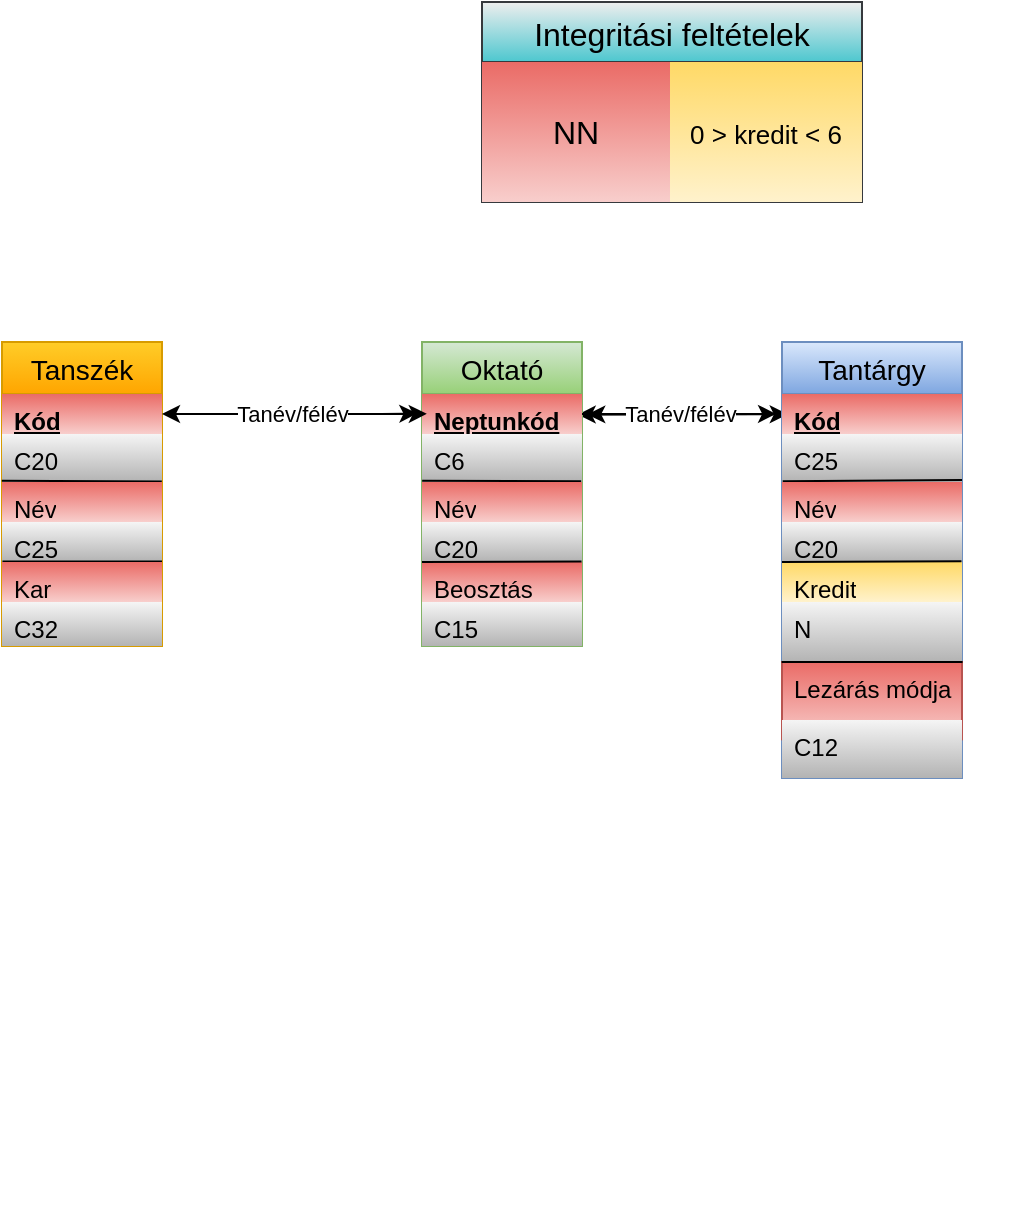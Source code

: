 <mxfile version="26.1.1">
  <diagram id="ORyovXKRxXFvrW5-OJGk" name="4b">
    <mxGraphModel dx="1054" dy="884" grid="1" gridSize="10" guides="1" tooltips="1" connect="1" arrows="1" fold="1" page="1" pageScale="1" pageWidth="1169" pageHeight="827" math="0" shadow="0">
      <root>
        <mxCell id="0" />
        <mxCell id="1" parent="0" />
        <mxCell id="00A9HU5iQKGYs6TagwXu-2" value="" style="endArrow=classic;html=1;rounded=0;exitX=0;exitY=0.5;exitDx=0;exitDy=0;entryX=1.033;entryY=0.51;entryDx=0;entryDy=0;entryPerimeter=0;" parent="1" source="5CCXZrM_Q9LhJRwF_CGn-77" target="5CCXZrM_Q9LhJRwF_CGn-68" edge="1">
          <mxGeometry width="50" height="50" relative="1" as="geometry">
            <mxPoint x="540" y="400" as="sourcePoint" />
            <mxPoint x="570" y="280" as="targetPoint" />
          </mxGeometry>
        </mxCell>
        <mxCell id="00A9HU5iQKGYs6TagwXu-1" value="" style="endArrow=classic;startArrow=classic;html=1;rounded=0;entryX=0.032;entryY=0.508;entryDx=0;entryDy=0;entryPerimeter=0;exitX=0.973;exitY=0.515;exitDx=0;exitDy=0;exitPerimeter=0;" parent="1" source="5CCXZrM_Q9LhJRwF_CGn-68" target="5CCXZrM_Q9LhJRwF_CGn-77" edge="1">
          <mxGeometry width="50" height="50" relative="1" as="geometry">
            <mxPoint x="560" y="430" as="sourcePoint" />
            <mxPoint x="670" y="276" as="targetPoint" />
          </mxGeometry>
        </mxCell>
        <mxCell id="5CCXZrM_Q9LhJRwF_CGn-50" value="Tanszék" style="swimlane;fontStyle=0;childLayout=stackLayout;horizontal=1;startSize=26;horizontalStack=0;resizeParent=1;resizeParentMax=0;resizeLast=0;collapsible=1;marginBottom=0;align=center;fontSize=14;fillColor=#ffcd28;strokeColor=#d79b00;gradientColor=#ffa500;" parent="1" vertex="1">
          <mxGeometry x="270" y="240" width="80" height="152" as="geometry" />
        </mxCell>
        <mxCell id="5CCXZrM_Q9LhJRwF_CGn-51" value="&lt;u&gt;Kód&lt;/u&gt;" style="text;strokeColor=none;fillColor=#f8cecc;spacingLeft=4;spacingRight=4;overflow=hidden;rotatable=0;points=[[0,0.5],[1,0.5]];portConstraint=eastwest;fontSize=12;whiteSpace=wrap;html=1;strokeWidth=1;fontStyle=1;gradientColor=#ea6b66;gradientDirection=north;" parent="5CCXZrM_Q9LhJRwF_CGn-50" vertex="1">
          <mxGeometry y="26" width="80" height="20" as="geometry" />
        </mxCell>
        <mxCell id="5CCXZrM_Q9LhJRwF_CGn-57" value="C20" style="text;strokeColor=none;fillColor=#f5f5f5;spacingLeft=4;spacingRight=4;overflow=hidden;rotatable=0;points=[[0,0.5],[1,0.5]];portConstraint=eastwest;fontSize=12;whiteSpace=wrap;html=1;perimeterSpacing=0;gradientColor=#b3b3b3;" parent="5CCXZrM_Q9LhJRwF_CGn-50" vertex="1">
          <mxGeometry y="46" width="80" height="24" as="geometry" />
        </mxCell>
        <mxCell id="5CCXZrM_Q9LhJRwF_CGn-59" value="" style="endArrow=none;html=1;rounded=0;entryX=0.999;entryY=-0.014;entryDx=0;entryDy=0;entryPerimeter=0;exitX=-0.001;exitY=-0.029;exitDx=0;exitDy=0;exitPerimeter=0;" parent="5CCXZrM_Q9LhJRwF_CGn-50" source="5CCXZrM_Q9LhJRwF_CGn-52" target="5CCXZrM_Q9LhJRwF_CGn-52" edge="1">
          <mxGeometry relative="1" as="geometry">
            <mxPoint x="-1" y="70" as="sourcePoint" />
            <mxPoint x="80" y="70" as="targetPoint" />
          </mxGeometry>
        </mxCell>
        <mxCell id="5CCXZrM_Q9LhJRwF_CGn-52" value="Név" style="text;strokeColor=none;fillColor=#f8cecc;spacingLeft=4;spacingRight=4;overflow=hidden;rotatable=0;points=[[0,0.5],[1,0.5]];portConstraint=eastwest;fontSize=12;whiteSpace=wrap;html=1;gradientColor=#ea6b66;gradientDirection=north;" parent="5CCXZrM_Q9LhJRwF_CGn-50" vertex="1">
          <mxGeometry y="70" width="80" height="20" as="geometry" />
        </mxCell>
        <mxCell id="5CCXZrM_Q9LhJRwF_CGn-53" value="C25" style="text;strokeColor=none;fillColor=#f5f5f5;spacingLeft=4;spacingRight=4;overflow=hidden;rotatable=0;points=[[0,0.5],[1,0.5]];portConstraint=eastwest;fontSize=12;whiteSpace=wrap;html=1;gradientColor=#b3b3b3;" parent="5CCXZrM_Q9LhJRwF_CGn-50" vertex="1">
          <mxGeometry y="90" width="80" height="20" as="geometry" />
        </mxCell>
        <mxCell id="5CCXZrM_Q9LhJRwF_CGn-65" value="" style="endArrow=none;html=1;rounded=0;exitX=0.003;exitY=-0.014;exitDx=0;exitDy=0;exitPerimeter=0;entryX=1;entryY=-0.014;entryDx=0;entryDy=0;entryPerimeter=0;" parent="5CCXZrM_Q9LhJRwF_CGn-50" source="5CCXZrM_Q9LhJRwF_CGn-58" target="5CCXZrM_Q9LhJRwF_CGn-58" edge="1">
          <mxGeometry relative="1" as="geometry">
            <mxPoint x="0.8" y="110.5" as="sourcePoint" />
            <mxPoint x="80.0" y="110" as="targetPoint" />
          </mxGeometry>
        </mxCell>
        <mxCell id="5CCXZrM_Q9LhJRwF_CGn-58" value="Kar" style="text;strokeColor=none;fillColor=#f8cecc;spacingLeft=4;spacingRight=4;overflow=hidden;rotatable=0;points=[[0,0.5],[1,0.5]];portConstraint=eastwest;fontSize=12;whiteSpace=wrap;html=1;gradientColor=#ea6b66;gradientDirection=north;" parent="5CCXZrM_Q9LhJRwF_CGn-50" vertex="1">
          <mxGeometry y="110" width="80" height="20" as="geometry" />
        </mxCell>
        <mxCell id="5CCXZrM_Q9LhJRwF_CGn-64" value="C32" style="text;strokeColor=none;fillColor=#f5f5f5;spacingLeft=4;spacingRight=4;overflow=hidden;rotatable=0;points=[[0,0.5],[1,0.5]];portConstraint=eastwest;fontSize=12;whiteSpace=wrap;html=1;gradientColor=#b3b3b3;" parent="5CCXZrM_Q9LhJRwF_CGn-50" vertex="1">
          <mxGeometry y="130" width="80" height="22" as="geometry" />
        </mxCell>
        <mxCell id="5CCXZrM_Q9LhJRwF_CGn-67" value="Oktató" style="swimlane;fontStyle=0;childLayout=stackLayout;horizontal=1;startSize=26;horizontalStack=0;resizeParent=1;resizeParentMax=0;resizeLast=0;collapsible=1;marginBottom=0;align=center;fontSize=14;fillColor=#d5e8d4;strokeColor=#82b366;gradientColor=#97d077;" parent="1" vertex="1">
          <mxGeometry x="480" y="240" width="80" height="152" as="geometry" />
        </mxCell>
        <mxCell id="5CCXZrM_Q9LhJRwF_CGn-68" value="&lt;u&gt;Neptunkód&lt;/u&gt;" style="text;strokeColor=none;fillColor=#f8cecc;spacingLeft=4;spacingRight=4;overflow=hidden;rotatable=0;points=[[0,0.5],[1,0.5]];portConstraint=eastwest;fontSize=12;whiteSpace=wrap;html=1;strokeWidth=1;fontStyle=1;gradientColor=#ea6b66;gradientDirection=north;" parent="5CCXZrM_Q9LhJRwF_CGn-67" vertex="1">
          <mxGeometry y="26" width="80" height="20" as="geometry" />
        </mxCell>
        <mxCell id="5CCXZrM_Q9LhJRwF_CGn-69" value="C6" style="text;strokeColor=none;fillColor=#f5f5f5;spacingLeft=4;spacingRight=4;overflow=hidden;rotatable=0;points=[[0,0.5],[1,0.5]];portConstraint=eastwest;fontSize=12;whiteSpace=wrap;html=1;perimeterSpacing=0;gradientColor=#b3b3b3;" parent="5CCXZrM_Q9LhJRwF_CGn-67" vertex="1">
          <mxGeometry y="46" width="80" height="24" as="geometry" />
        </mxCell>
        <mxCell id="5CCXZrM_Q9LhJRwF_CGn-70" value="" style="endArrow=none;html=1;rounded=0;entryX=0.995;entryY=0.984;entryDx=0;entryDy=0;entryPerimeter=0;exitX=0.001;exitY=-0.029;exitDx=0;exitDy=0;exitPerimeter=0;" parent="5CCXZrM_Q9LhJRwF_CGn-67" source="5CCXZrM_Q9LhJRwF_CGn-71" target="5CCXZrM_Q9LhJRwF_CGn-69" edge="1">
          <mxGeometry relative="1" as="geometry">
            <mxPoint y="70" as="sourcePoint" />
            <mxPoint x="80" y="69" as="targetPoint" />
          </mxGeometry>
        </mxCell>
        <mxCell id="5CCXZrM_Q9LhJRwF_CGn-71" value="Név" style="text;strokeColor=none;fillColor=#f8cecc;spacingLeft=4;spacingRight=4;overflow=hidden;rotatable=0;points=[[0,0.5],[1,0.5]];portConstraint=eastwest;fontSize=12;whiteSpace=wrap;html=1;gradientColor=#ea6b66;gradientDirection=north;" parent="5CCXZrM_Q9LhJRwF_CGn-67" vertex="1">
          <mxGeometry y="70" width="80" height="20" as="geometry" />
        </mxCell>
        <mxCell id="5CCXZrM_Q9LhJRwF_CGn-72" value="C20" style="text;strokeColor=none;fillColor=#f5f5f5;spacingLeft=4;spacingRight=4;overflow=hidden;rotatable=0;points=[[0,0.5],[1,0.5]];portConstraint=eastwest;fontSize=12;whiteSpace=wrap;html=1;gradientColor=#b3b3b3;" parent="5CCXZrM_Q9LhJRwF_CGn-67" vertex="1">
          <mxGeometry y="90" width="80" height="20" as="geometry" />
        </mxCell>
        <mxCell id="5CCXZrM_Q9LhJRwF_CGn-73" value="Beosztás" style="text;strokeColor=none;fillColor=#f8cecc;spacingLeft=4;spacingRight=4;overflow=hidden;rotatable=0;points=[[0,0.5],[1,0.5]];portConstraint=eastwest;fontSize=12;whiteSpace=wrap;html=1;gradientColor=#ea6b66;gradientDirection=north;" parent="5CCXZrM_Q9LhJRwF_CGn-67" vertex="1">
          <mxGeometry y="110" width="80" height="20" as="geometry" />
        </mxCell>
        <mxCell id="5CCXZrM_Q9LhJRwF_CGn-74" value="C15&lt;div&gt;&lt;br&gt;&lt;/div&gt;" style="text;strokeColor=none;fillColor=#f5f5f5;spacingLeft=4;spacingRight=4;overflow=hidden;rotatable=0;points=[[0,0.5],[1,0.5]];portConstraint=eastwest;fontSize=12;whiteSpace=wrap;html=1;gradientColor=#b3b3b3;" parent="5CCXZrM_Q9LhJRwF_CGn-67" vertex="1">
          <mxGeometry y="130" width="80" height="22" as="geometry" />
        </mxCell>
        <mxCell id="5CCXZrM_Q9LhJRwF_CGn-75" value="" style="endArrow=none;html=1;rounded=0;entryX=0.997;entryY=-0.014;entryDx=0;entryDy=0;entryPerimeter=0;" parent="5CCXZrM_Q9LhJRwF_CGn-67" target="5CCXZrM_Q9LhJRwF_CGn-73" edge="1">
          <mxGeometry relative="1" as="geometry">
            <mxPoint y="110" as="sourcePoint" />
            <mxPoint x="80" y="112" as="targetPoint" />
          </mxGeometry>
        </mxCell>
        <mxCell id="5CCXZrM_Q9LhJRwF_CGn-76" value="Tantárgy" style="swimlane;fontStyle=0;childLayout=stackLayout;horizontal=1;startSize=26;horizontalStack=0;resizeParent=1;resizeParentMax=0;resizeLast=0;collapsible=1;marginBottom=0;align=center;fontSize=14;fillColor=#dae8fc;strokeColor=#6c8ebf;gradientColor=#7ea6e0;" parent="1" vertex="1">
          <mxGeometry x="660" y="240" width="90" height="218" as="geometry" />
        </mxCell>
        <mxCell id="5CCXZrM_Q9LhJRwF_CGn-77" value="&lt;u&gt;Kód&lt;/u&gt;" style="text;strokeColor=none;fillColor=#f8cecc;spacingLeft=4;spacingRight=4;overflow=hidden;rotatable=0;points=[[0,0.5],[1,0.5]];portConstraint=eastwest;fontSize=12;whiteSpace=wrap;html=1;strokeWidth=1;fontStyle=1;gradientColor=#ea6b66;gradientDirection=north;" parent="5CCXZrM_Q9LhJRwF_CGn-76" vertex="1">
          <mxGeometry y="26" width="90" height="20" as="geometry" />
        </mxCell>
        <mxCell id="5CCXZrM_Q9LhJRwF_CGn-78" value="C25" style="text;strokeColor=none;fillColor=#f5f5f5;spacingLeft=4;spacingRight=4;overflow=hidden;rotatable=0;points=[[0,0.5],[1,0.5]];portConstraint=eastwest;fontSize=12;whiteSpace=wrap;html=1;perimeterSpacing=0;gradientColor=#b3b3b3;" parent="5CCXZrM_Q9LhJRwF_CGn-76" vertex="1">
          <mxGeometry y="46" width="90" height="24" as="geometry" />
        </mxCell>
        <mxCell id="5CCXZrM_Q9LhJRwF_CGn-79" value="" style="endArrow=none;html=1;rounded=0;exitX=0.004;exitY=-0.02;exitDx=0;exitDy=0;exitPerimeter=0;" parent="5CCXZrM_Q9LhJRwF_CGn-76" source="5CCXZrM_Q9LhJRwF_CGn-80" edge="1">
          <mxGeometry relative="1" as="geometry">
            <mxPoint x="-1" y="70" as="sourcePoint" />
            <mxPoint x="90" y="69" as="targetPoint" />
          </mxGeometry>
        </mxCell>
        <mxCell id="5CCXZrM_Q9LhJRwF_CGn-80" value="Név" style="text;strokeColor=none;fillColor=#f8cecc;spacingLeft=4;spacingRight=4;overflow=hidden;rotatable=0;points=[[0,0.5],[1,0.5]];portConstraint=eastwest;fontSize=12;whiteSpace=wrap;html=1;gradientColor=#ea6b66;gradientDirection=north;" parent="5CCXZrM_Q9LhJRwF_CGn-76" vertex="1">
          <mxGeometry y="70" width="90" height="20" as="geometry" />
        </mxCell>
        <mxCell id="5CCXZrM_Q9LhJRwF_CGn-81" value="C20&lt;div&gt;&lt;br&gt;&lt;/div&gt;" style="text;strokeColor=none;fillColor=#f5f5f5;spacingLeft=4;spacingRight=4;overflow=hidden;rotatable=0;points=[[0,0.5],[1,0.5]];portConstraint=eastwest;fontSize=12;whiteSpace=wrap;html=1;gradientColor=#b3b3b3;" parent="5CCXZrM_Q9LhJRwF_CGn-76" vertex="1">
          <mxGeometry y="90" width="90" height="20" as="geometry" />
        </mxCell>
        <mxCell id="5CCXZrM_Q9LhJRwF_CGn-82" value="Kredit" style="text;strokeColor=none;fillColor=#fff2cc;spacingLeft=4;spacingRight=4;overflow=hidden;rotatable=0;points=[[0,0.5],[1,0.5]];portConstraint=eastwest;fontSize=12;whiteSpace=wrap;html=1;gradientColor=#ffd966;gradientDirection=north;" parent="5CCXZrM_Q9LhJRwF_CGn-76" vertex="1">
          <mxGeometry y="110" width="90" height="20" as="geometry" />
        </mxCell>
        <mxCell id="5CCXZrM_Q9LhJRwF_CGn-83" value="N" style="text;spacingLeft=4;spacingRight=4;overflow=hidden;rotatable=0;points=[[0,0.5],[1,0.5]];portConstraint=eastwest;fontSize=12;whiteSpace=wrap;html=1;fillColor=#f5f5f5;strokeColor=none;gradientColor=#b3b3b3;" parent="5CCXZrM_Q9LhJRwF_CGn-76" vertex="1">
          <mxGeometry y="130" width="90" height="30" as="geometry" />
        </mxCell>
        <mxCell id="5CCXZrM_Q9LhJRwF_CGn-90" value="" style="group;fillColor=#f5f5f5;strokeColor=none;gradientColor=#b3b3b3;" parent="5CCXZrM_Q9LhJRwF_CGn-76" vertex="1" connectable="0">
          <mxGeometry y="160" width="90" height="58" as="geometry" />
        </mxCell>
        <mxCell id="5CCXZrM_Q9LhJRwF_CGn-86" value="Lezárás módja" style="text;strokeColor=#b85450;fillColor=#f8cecc;spacingLeft=4;spacingRight=4;overflow=hidden;rotatable=0;points=[[0,0.5],[1,0.5]];portConstraint=eastwest;fontSize=12;whiteSpace=wrap;html=1;gradientColor=#ea6b66;gradientDirection=north;" parent="5CCXZrM_Q9LhJRwF_CGn-90" vertex="1">
          <mxGeometry width="90" height="38.667" as="geometry" />
        </mxCell>
        <mxCell id="5CCXZrM_Q9LhJRwF_CGn-87" value="C12" style="text;strokeColor=none;fillColor=#f5f5f5;spacingLeft=4;spacingRight=4;overflow=hidden;rotatable=0;points=[[0,0.5],[1,0.5]];portConstraint=eastwest;fontSize=12;whiteSpace=wrap;html=1;gradientColor=#b3b3b3;" parent="5CCXZrM_Q9LhJRwF_CGn-90" vertex="1">
          <mxGeometry y="29" width="90" height="29" as="geometry" />
        </mxCell>
        <mxCell id="5CCXZrM_Q9LhJRwF_CGn-84" value="" style="endArrow=none;html=1;rounded=0;entryX=0.997;entryY=-0.02;entryDx=0;entryDy=0;entryPerimeter=0;" parent="5CCXZrM_Q9LhJRwF_CGn-76" target="5CCXZrM_Q9LhJRwF_CGn-82" edge="1">
          <mxGeometry relative="1" as="geometry">
            <mxPoint y="110" as="sourcePoint" />
            <mxPoint x="80" y="110" as="targetPoint" />
          </mxGeometry>
        </mxCell>
        <mxCell id="5CCXZrM_Q9LhJRwF_CGn-88" value="" style="endArrow=none;html=1;rounded=0;exitX=-0.002;exitY=1;exitDx=0;exitDy=0;exitPerimeter=0;entryX=1.003;entryY=0;entryDx=0;entryDy=0;entryPerimeter=0;" parent="5CCXZrM_Q9LhJRwF_CGn-76" source="5CCXZrM_Q9LhJRwF_CGn-83" target="5CCXZrM_Q9LhJRwF_CGn-86" edge="1">
          <mxGeometry relative="1" as="geometry">
            <mxPoint x="5" y="149.933" as="sourcePoint" />
            <mxPoint x="85" y="149.933" as="targetPoint" />
          </mxGeometry>
        </mxCell>
        <mxCell id="5CCXZrM_Q9LhJRwF_CGn-85" value="&lt;div&gt;&lt;br&gt;&lt;/div&gt;" style="text;strokeColor=none;fillColor=none;spacingLeft=4;spacingRight=4;overflow=hidden;rotatable=0;points=[[0,0.5],[1,0.5]];portConstraint=eastwest;fontSize=12;whiteSpace=wrap;html=1;" parent="1" vertex="1">
          <mxGeometry x="700" y="650" width="80" height="20" as="geometry" />
        </mxCell>
        <mxCell id="X3uB52Dyl0A9F3vno7jS-1" value="" style="endArrow=classic;html=1;rounded=0;entryX=1;entryY=0.5;entryDx=0;entryDy=0;exitX=0;exitY=0.5;exitDx=0;exitDy=0;" parent="1" source="5CCXZrM_Q9LhJRwF_CGn-68" target="5CCXZrM_Q9LhJRwF_CGn-51" edge="1">
          <mxGeometry relative="1" as="geometry">
            <mxPoint x="430" y="446" as="sourcePoint" />
            <mxPoint x="530" y="446" as="targetPoint" />
          </mxGeometry>
        </mxCell>
        <mxCell id="X3uB52Dyl0A9F3vno7jS-2" value="Tanév/félév" style="edgeLabel;resizable=0;html=1;;align=center;verticalAlign=middle;" parent="X3uB52Dyl0A9F3vno7jS-1" connectable="0" vertex="1">
          <mxGeometry relative="1" as="geometry" />
        </mxCell>
        <mxCell id="X3uB52Dyl0A9F3vno7jS-9" value="" style="endArrow=classic;html=1;rounded=0;exitX=1;exitY=0.5;exitDx=0;exitDy=0;entryX=-0.033;entryY=0.497;entryDx=0;entryDy=0;entryPerimeter=0;" parent="1" source="5CCXZrM_Q9LhJRwF_CGn-68" target="5CCXZrM_Q9LhJRwF_CGn-77" edge="1">
          <mxGeometry relative="1" as="geometry">
            <mxPoint x="440" y="456" as="sourcePoint" />
            <mxPoint x="670" y="310" as="targetPoint" />
          </mxGeometry>
        </mxCell>
        <mxCell id="X3uB52Dyl0A9F3vno7jS-10" value="Tanév/félév" style="edgeLabel;resizable=0;html=1;;align=center;verticalAlign=middle;" parent="X3uB52Dyl0A9F3vno7jS-9" connectable="0" vertex="1">
          <mxGeometry relative="1" as="geometry" />
        </mxCell>
        <mxCell id="rI609L1YRAF9POslOTDD-1" value="" style="endArrow=classic;html=1;rounded=0;entryX=-0.029;entryY=0.486;entryDx=0;entryDy=0;entryPerimeter=0;" parent="1" target="5CCXZrM_Q9LhJRwF_CGn-68" edge="1">
          <mxGeometry width="50" height="50" relative="1" as="geometry">
            <mxPoint x="460" y="276" as="sourcePoint" />
            <mxPoint x="500" y="350" as="targetPoint" />
          </mxGeometry>
        </mxCell>
        <mxCell id="rI609L1YRAF9POslOTDD-2" value="" style="endArrow=classic;html=1;rounded=0;entryX=0.03;entryY=0.496;entryDx=0;entryDy=0;entryPerimeter=0;" parent="1" target="5CCXZrM_Q9LhJRwF_CGn-68" edge="1">
          <mxGeometry width="50" height="50" relative="1" as="geometry">
            <mxPoint x="460" y="276" as="sourcePoint" />
            <mxPoint x="500" y="350" as="targetPoint" />
          </mxGeometry>
        </mxCell>
        <mxCell id="GV9-aNYt4O0HFyw1Gfee-2" value="Integritási feltételek" style="shape=table;startSize=30;container=1;collapsible=0;childLayout=tableLayout;fontSize=16;fillColor=#eeeeee;strokeColor=#36393d;gradientColor=#4DC7CF;swimlaneFillColor=none;" parent="1" vertex="1">
          <mxGeometry x="510" y="70" width="190" height="100" as="geometry" />
        </mxCell>
        <mxCell id="GV9-aNYt4O0HFyw1Gfee-3" value="" style="shape=tableRow;horizontal=0;startSize=0;swimlaneHead=0;swimlaneBody=0;strokeColor=inherit;top=0;left=0;bottom=0;right=0;collapsible=0;dropTarget=0;fillColor=none;points=[[0,0.5],[1,0.5]];portConstraint=eastwest;fontSize=16;" parent="GV9-aNYt4O0HFyw1Gfee-2" vertex="1">
          <mxGeometry y="30" width="190" height="70" as="geometry" />
        </mxCell>
        <mxCell id="GV9-aNYt4O0HFyw1Gfee-4" value="NN" style="shape=partialRectangle;html=1;whiteSpace=wrap;connectable=0;strokeColor=#b85450;overflow=hidden;fillColor=#f8cecc;top=0;left=0;bottom=0;right=0;pointerEvents=1;fontSize=16;gradientColor=#ea6b66;gradientDirection=north;" parent="GV9-aNYt4O0HFyw1Gfee-3" vertex="1">
          <mxGeometry width="94" height="70" as="geometry">
            <mxRectangle width="94" height="70" as="alternateBounds" />
          </mxGeometry>
        </mxCell>
        <mxCell id="GV9-aNYt4O0HFyw1Gfee-5" value="&lt;font size=&quot;2&quot;&gt;0 &amp;gt; kredit &amp;lt; 6&lt;/font&gt;" style="shape=partialRectangle;html=1;whiteSpace=wrap;connectable=0;strokeColor=#d6b656;overflow=hidden;fillColor=#fff2cc;top=0;left=0;bottom=0;right=0;pointerEvents=1;fontSize=16;gradientColor=#ffd966;gradientDirection=north;" parent="GV9-aNYt4O0HFyw1Gfee-3" vertex="1">
          <mxGeometry x="94" width="96" height="70" as="geometry">
            <mxRectangle width="96" height="70" as="alternateBounds" />
          </mxGeometry>
        </mxCell>
      </root>
    </mxGraphModel>
  </diagram>
</mxfile>
